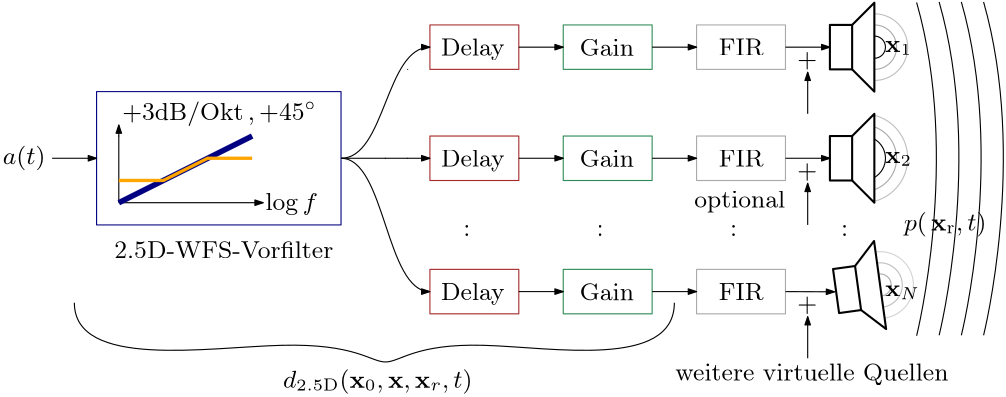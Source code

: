 <?xml version="1.0"?>
<!DOCTYPE ipe SYSTEM "ipe.dtd">
<ipe version="70218" creator="Ipe 7.2.24">
<info created="D:20210324232528" modified="D:20230619134825"/>
<ipestyle name="basic">
<symbol name="arrow/arc(spx)">
<path stroke="sym-stroke" fill="sym-stroke" pen="sym-pen">
0 0 m
-1 0.333 l
-1 -0.333 l
h
</path>
</symbol>
<symbol name="arrow/farc(spx)">
<path stroke="sym-stroke" fill="white" pen="sym-pen">
0 0 m
-1 0.333 l
-1 -0.333 l
h
</path>
</symbol>
<symbol name="arrow/ptarc(spx)">
<path stroke="sym-stroke" fill="sym-stroke" pen="sym-pen">
0 0 m
-1 0.333 l
-0.8 0 l
-1 -0.333 l
h
</path>
</symbol>
<symbol name="arrow/fptarc(spx)">
<path stroke="sym-stroke" fill="white" pen="sym-pen">
0 0 m
-1 0.333 l
-0.8 0 l
-1 -0.333 l
h
</path>
</symbol>
<symbol name="mark/circle(sx)" transformations="translations">
<path fill="sym-stroke">
0.6 0 0 0.6 0 0 e
0.4 0 0 0.4 0 0 e
</path>
</symbol>
<symbol name="mark/disk(sx)" transformations="translations">
<path fill="sym-stroke">
0.6 0 0 0.6 0 0 e
</path>
</symbol>
<symbol name="mark/fdisk(sfx)" transformations="translations">
<group>
<path fill="sym-fill">
0.5 0 0 0.5 0 0 e
</path>
<path fill="sym-stroke" fillrule="eofill">
0.6 0 0 0.6 0 0 e
0.4 0 0 0.4 0 0 e
</path>
</group>
</symbol>
<symbol name="mark/box(sx)" transformations="translations">
<path fill="sym-stroke" fillrule="eofill">
-0.6 -0.6 m
0.6 -0.6 l
0.6 0.6 l
-0.6 0.6 l
h
-0.4 -0.4 m
0.4 -0.4 l
0.4 0.4 l
-0.4 0.4 l
h
</path>
</symbol>
<symbol name="mark/square(sx)" transformations="translations">
<path fill="sym-stroke">
-0.6 -0.6 m
0.6 -0.6 l
0.6 0.6 l
-0.6 0.6 l
h
</path>
</symbol>
<symbol name="mark/fsquare(sfx)" transformations="translations">
<group>
<path fill="sym-fill">
-0.5 -0.5 m
0.5 -0.5 l
0.5 0.5 l
-0.5 0.5 l
h
</path>
<path fill="sym-stroke" fillrule="eofill">
-0.6 -0.6 m
0.6 -0.6 l
0.6 0.6 l
-0.6 0.6 l
h
-0.4 -0.4 m
0.4 -0.4 l
0.4 0.4 l
-0.4 0.4 l
h
</path>
</group>
</symbol>
<symbol name="mark/cross(sx)" transformations="translations">
<group>
<path fill="sym-stroke">
-0.43 -0.57 m
0.57 0.43 l
0.43 0.57 l
-0.57 -0.43 l
h
</path>
<path fill="sym-stroke">
-0.43 0.57 m
0.57 -0.43 l
0.43 -0.57 l
-0.57 0.43 l
h
</path>
</group>
</symbol>
<symbol name="arrow/fnormal(spx)">
<path stroke="sym-stroke" fill="white" pen="sym-pen">
0 0 m
-1 0.333 l
-1 -0.333 l
h
</path>
</symbol>
<symbol name="arrow/pointed(spx)">
<path stroke="sym-stroke" fill="sym-stroke" pen="sym-pen">
0 0 m
-1 0.333 l
-0.8 0 l
-1 -0.333 l
h
</path>
</symbol>
<symbol name="arrow/fpointed(spx)">
<path stroke="sym-stroke" fill="white" pen="sym-pen">
0 0 m
-1 0.333 l
-0.8 0 l
-1 -0.333 l
h
</path>
</symbol>
<symbol name="arrow/linear(spx)">
<path stroke="sym-stroke" pen="sym-pen">
-1 0.333 m
0 0 l
-1 -0.333 l
</path>
</symbol>
<symbol name="arrow/fdouble(spx)">
<path stroke="sym-stroke" fill="white" pen="sym-pen">
0 0 m
-1 0.333 l
-1 -0.333 l
h
-1 0 m
-2 0.333 l
-2 -0.333 l
h
</path>
</symbol>
<symbol name="arrow/double(spx)">
<path stroke="sym-stroke" fill="sym-stroke" pen="sym-pen">
0 0 m
-1 0.333 l
-1 -0.333 l
h
-1 0 m
-2 0.333 l
-2 -0.333 l
h
</path>
</symbol>
<symbol name="arrow/mid-normal(spx)">
<path stroke="sym-stroke" fill="sym-stroke" pen="sym-pen">
0.5 0 m
-0.5 0.333 l
-0.5 -0.333 l
h
</path>
</symbol>
<symbol name="arrow/mid-fnormal(spx)">
<path stroke="sym-stroke" fill="white" pen="sym-pen">
0.5 0 m
-0.5 0.333 l
-0.5 -0.333 l
h
</path>
</symbol>
<symbol name="arrow/mid-pointed(spx)">
<path stroke="sym-stroke" fill="sym-stroke" pen="sym-pen">
0.5 0 m
-0.5 0.333 l
-0.3 0 l
-0.5 -0.333 l
h
</path>
</symbol>
<symbol name="arrow/mid-fpointed(spx)">
<path stroke="sym-stroke" fill="white" pen="sym-pen">
0.5 0 m
-0.5 0.333 l
-0.3 0 l
-0.5 -0.333 l
h
</path>
</symbol>
<symbol name="arrow/mid-double(spx)">
<path stroke="sym-stroke" fill="sym-stroke" pen="sym-pen">
1 0 m
0 0.333 l
0 -0.333 l
h
0 0 m
-1 0.333 l
-1 -0.333 l
h
</path>
</symbol>
<symbol name="arrow/mid-fdouble(spx)">
<path stroke="sym-stroke" fill="white" pen="sym-pen">
1 0 m
0 0.333 l
0 -0.333 l
h
0 0 m
-1 0.333 l
-1 -0.333 l
h
</path>
</symbol>
<anglesize name="22.5 deg" value="22.5"/>
<anglesize name="30 deg" value="30"/>
<anglesize name="45 deg" value="45"/>
<anglesize name="60 deg" value="60"/>
<anglesize name="90 deg" value="90"/>
<arrowsize name="large" value="10"/>
<arrowsize name="small" value="5"/>
<arrowsize name="tiny" value="3"/>
<color name="blue" value="0 0 1"/>
<color name="brown" value="0.647 0.165 0.165"/>
<color name="darkblue" value="0 0 0.545"/>
<color name="darkcyan" value="0 0.545 0.545"/>
<color name="darkgray" value="0.663"/>
<color name="darkgreen" value="0 0.392 0"/>
<color name="darkmagenta" value="0.545 0 0.545"/>
<color name="darkorange" value="1 0.549 0"/>
<color name="darkred" value="0.545 0 0"/>
<color name="gold" value="1 0.843 0"/>
<color name="gray" value="0.745"/>
<color name="green" value="0 1 0"/>
<color name="lightblue" value="0.678 0.847 0.902"/>
<color name="lightcyan" value="0.878 1 1"/>
<color name="lightgray" value="0.827"/>
<color name="lightgreen" value="0.565 0.933 0.565"/>
<color name="lightyellow" value="1 1 0.878"/>
<color name="navy" value="0 0 0.502"/>
<color name="orange" value="1 0.647 0"/>
<color name="pink" value="1 0.753 0.796"/>
<color name="purple" value="0.627 0.125 0.941"/>
<color name="red" value="1 0 0"/>
<color name="seagreen" value="0.18 0.545 0.341"/>
<color name="turquoise" value="0.251 0.878 0.816"/>
<color name="violet" value="0.933 0.51 0.933"/>
<color name="yellow" value="1 1 0"/>
<dashstyle name="dash dot dotted" value="[4 2 1 2 1 2] 0"/>
<dashstyle name="dash dotted" value="[4 2 1 2] 0"/>
<dashstyle name="dashed" value="[4] 0"/>
<dashstyle name="dotted" value="[1 3] 0"/>
<gridsize name="10 pts (~3.5 mm)" value="10"/>
<gridsize name="14 pts (~5 mm)" value="14"/>
<gridsize name="16 pts (~6 mm)" value="16"/>
<gridsize name="20 pts (~7 mm)" value="20"/>
<gridsize name="28 pts (~10 mm)" value="28"/>
<gridsize name="32 pts (~12 mm)" value="32"/>
<gridsize name="4 pts" value="4"/>
<gridsize name="56 pts (~20 mm)" value="56"/>
<gridsize name="8 pts (~3 mm)" value="8"/>
<opacity name="10%" value="0.1"/>
<opacity name="30%" value="0.3"/>
<opacity name="50%" value="0.5"/>
<opacity name="75%" value="0.75"/>
<pen name="fat" value="1.2"/>
<pen name="heavier" value="0.8"/>
<pen name="ultrafat" value="2"/>
<symbolsize name="large" value="5"/>
<symbolsize name="small" value="2"/>
<symbolsize name="tiny" value="1.1"/>
<textsize name="Huge" value="\Huge"/>
<textsize name="LARGE" value="\LARGE"/>
<textsize name="Large" value="\Large"/>
<textsize name="footnote" value="\footnotesize"/>
<textsize name="huge" value="\huge"/>
<textsize name="large" value="\large"/>
<textsize name="small" value="\small"/>
<textsize name="tiny" value="\tiny"/>
<textstyle name="center" begin="\begin{center}" end="\end{center}"/>
<textstyle name="item" begin="\begin{itemize}\item{}" end="\end{itemize}"/>
<textstyle name="itemize" begin="\begin{itemize}" end="\end{itemize}"/>
<tiling name="falling" angle="-60" step="4" width="1"/>
<tiling name="rising" angle="30" step="4" width="1"/>
</ipestyle>
<page>
<layer name="alpha"/>
<view layers="alpha" active="alpha"/>
<path layer="alpha" matrix="1 0 0 1 16 0" stroke="darkgray">
368 760 m
368 744 l
400 744 l
400 760 l
h
</path>
<path matrix="1 0 0 1 16 0" stroke="black">
384 752 m
384 752 l
384 752 l
384 752 l
h
</path>
<path matrix="1 0 0 1 16 0" stroke="black">
384 760 m
384 760 l
384 760 l
384 760 l
h
</path>
<text matrix="1 0 0 1 16 -11" transformations="translations" pos="376 760" stroke="black" type="label" width="16.124" height="6.127" depth="0" valign="baseline" size="small">FIR</text>
<path matrix="1 0 0 1 16 -40" stroke="darkgray">
368 760 m
368 744 l
400 744 l
400 760 l
h
</path>
<path matrix="1 0 0 1 16 -40" stroke="black">
384 752 m
384 752 l
384 752 l
384 752 l
h
</path>
<path matrix="1 0 0 1 16 -40" stroke="black">
384 760 m
384 760 l
384 760 l
384 760 l
h
</path>
<path matrix="1 0 0 1 16 -88" stroke="darkgray">
368 760 m
368 744 l
400 744 l
400 760 l
h
</path>
<path matrix="1 0 0 1 16 -88" stroke="black">
384 752 m
384 752 l
384 752 l
384 752 l
h
</path>
<path matrix="1 0 0 1 16 -88" stroke="black">
384 760 m
384 760 l
384 760 l
384 760 l
h
</path>
<text matrix="1 0 0 1 16 -51" transformations="translations" pos="376 760" stroke="black" type="label" width="16.124" height="6.127" depth="0" valign="baseline" size="small">FIR</text>
<text matrix="1 0 0 1 16 -99" transformations="translations" pos="376 760" stroke="black" type="label" width="16.124" height="6.127" depth="0" valign="baseline" size="small">FIR</text>
<path matrix="1 0 0 1 -32 0" stroke="seagreen">
368 760 m
368 744 l
400 744 l
400 760 l
h
</path>
<text matrix="1 0 0 1 -34.0733 -11.0732" transformations="translations" pos="376 760" stroke="black" type="label" width="19.518" height="6.127" depth="0" valign="baseline" size="small">Gain</text>
<path matrix="1 0 0 1 -32 -40" stroke="seagreen">
368 760 m
368 744 l
400 744 l
400 760 l
h
</path>
<text matrix="1 0 0 1 -34.0733 -51.0732" transformations="translations" pos="376 760" stroke="black" type="label" width="19.518" height="6.127" depth="0" valign="baseline" size="small">Gain</text>
<path matrix="1 0 0 1 -32 -88" stroke="seagreen">
368 760 m
368 744 l
400 744 l
400 760 l
h
</path>
<text matrix="1 0 0 1 -34.0733 -99.073" transformations="translations" pos="376 760" stroke="black" type="label" width="19.518" height="6.127" depth="0" valign="baseline" size="small">Gain</text>
<path matrix="1 0 0 1 -80 0" stroke="brown">
368 760 m
368 744 l
400 744 l
400 760 l
h
</path>
<text matrix="1 0 0 1 -84 -11" transformations="translations" pos="376 760" stroke="black" type="label" width="22.913" height="6.23" depth="1.74" valign="baseline" size="small">Delay</text>
<path matrix="1 0 0 1 -80 -40" stroke="brown">
368 760 m
368 744 l
400 744 l
400 760 l
h
</path>
<text matrix="1 0 0 1 -84 -51" transformations="translations" pos="376 760" stroke="black" type="label" width="22.913" height="6.23" depth="1.74" valign="baseline" size="small">Delay</text>
<path matrix="1 0 0 1 -80 -88" stroke="brown">
368 760 m
368 744 l
400 744 l
400 760 l
h
</path>
<text matrix="1 0 0 1 -84 -99" transformations="translations" pos="376 760" stroke="black" type="label" width="22.913" height="6.23" depth="1.74" valign="baseline" size="small">Delay</text>
<text matrix="1 0 0 1 4 -4" transformations="translations" pos="344 688" stroke="black" type="label" width="2.56" height="3.861" depth="0" valign="baseline" size="small">:</text>
<text matrix="1 0 0 1 -44 -4" transformations="translations" pos="344 688" stroke="black" type="label" width="2.56" height="3.861" depth="0" valign="baseline" size="small">:</text>
<text matrix="1 0 0 1 52 -4" transformations="translations" pos="344 688" stroke="black" type="label" width="2.56" height="3.861" depth="0" valign="baseline" size="small">:</text>
<text matrix="1 0 0 1 92 -4" transformations="translations" pos="344 688" stroke="black" type="label" width="2.56" height="3.861" depth="0" valign="baseline" size="small">:</text>
<path stroke="navy">
168 736 m
168 688 l
256 688 l
256 736 l
h
</path>
<path stroke="black" arrow="normal/tiny">
256 712 m
288 712 l
</path>
<path stroke="black" fill="white" arrow="normal/tiny">
256 712 m
272 712
272 664
288 664 c
</path>
<path stroke="black" fill="white" cap="1">
280 712 m
280 712 l
</path>
<path stroke="black" fill="white" cap="1">
272 712 m
272 712 l
</path>
<path stroke="black" arrow="normal/tiny">
256 712 m
272 712
272 752
288 752 c
</path>
<path stroke="black" cap="1">
280 744 m
280 744 l
</path>
<path stroke="black" cap="1">
232 696 m
232 696 l
</path>
<path stroke="black" rarrow="normal/tiny">
176 724 m
176 696 l
</path>
<path stroke="black" rarrow="normal/tiny">
228 696 m
176 696 l
</path>
<path stroke="black" cap="1">
176 720 m
176 720 l
</path>
<text matrix="1 0 0 1 -11.226 -10.6709" transformations="translations" pos="240 704" stroke="black" type="label" width="18.887" height="6.23" depth="1.74" valign="baseline" size="small" style="math">\log f</text>
<path stroke="navy" pen="ultrafat">
176 696 m
224 720 l
224 720 l
</path>
<path stroke="orange" pen="fat">
176 704 m
192 704 l
208 712 l
224 712 l
224 712 l
</path>
<text matrix="1 0 0 1 -33.6476 -52" transformations="translations" pos="208 728" stroke="black" type="label" width="78.883" height="6.227" depth="0" valign="baseline" size="small">2.5D-WFS-Vorfilter</text>
<path stroke="black" rarrow="normal/tiny">
336 752 m
320 752 l
</path>
<path matrix="1 0 0 1 48 0" stroke="black" rarrow="normal/tiny">
336 752 m
320 752 l
</path>
<path stroke="black" rarrow="normal/tiny">
432 752 m
416 752 l
</path>
<path matrix="1 0 0 1 0 -40" stroke="black" rarrow="normal/tiny">
336 752 m
320 752 l
</path>
<path matrix="1 0 0 1 48 -40" stroke="black" rarrow="normal/tiny">
336 752 m
320 752 l
</path>
<path stroke="black" rarrow="normal/tiny">
432 712 m
416 712 l
</path>
<path matrix="1 0 0 1 0 -88" stroke="black" rarrow="normal/tiny">
336 752 m
320 752 l
</path>
<path matrix="1 0 0 1 48 -88" stroke="black" rarrow="normal/tiny">
336 752 m
320 752 l
</path>
<path stroke="black" rarrow="normal/tiny">
433.702 663.924 m
416 664 l
</path>
<path matrix="1 0 0 1 -168 -40" stroke="black" rarrow="normal/tiny">
336 752 m
320 752 l
</path>
<text matrix="1 0 0 1 6.23199 -10.1488" transformations="translations" pos="128 720" stroke="black" type="label" width="15.377" height="6.726" depth="2.24" valign="baseline" size="small" style="math">a(t)</text>
<path matrix="1 0 0 1 -0.782336 0.0988145" stroke="black">
464 768 m
480 712
464 648
464 648 c
</path>
<path matrix="1 0 0 1 7.3212 0.276514" stroke="black">
464 768 m
480 712
464 648
464 648 c
</path>
<path matrix="1 0 0 1 15.3212 0.276514" stroke="black">
464 768 m
480 712
464 648
464 648 c
</path>
<path matrix="1 0 0 1 23.3212 0.276514" stroke="black">
464 768 m
480 712
464 648
464 648 c
</path>
<path stroke="black">
160 660 m
160 636
256 652
272 632
288 652
376 636
376 660 c
</path>
<text matrix="1 0 0 1 -16.8747 -6.62114" transformations="translations" pos="252 636" stroke="black" type="label" width="68.213" height="6.726" depth="2.24" valign="baseline" size="small" style="math">d_\mathrm{2.5D}(\mathbf{x}_0,\mathbf{x}, \mathbf{x}_r, t)</text>
<text matrix="1 0 0 1 330.642 -34.0414" transformations="translations" pos="128 720" stroke="black" type="label" width="29.729" height="6.726" depth="2.24" valign="baseline" size="small" style="math">p(\,\mathbf{x}_\mathrm{r}, t)</text>
<text matrix="1 0 0 1 255.159 -25.733" transformations="translations" pos="128 720" stroke="black" type="label" width="32.766" height="6.23" depth="1.74" valign="baseline" size="small">optional</text>
<text matrix="1 0 0 1 49.2153 5.78748" transformations="translations" pos="128 720" stroke="black" type="label" width="69.976" height="6.726" depth="2.24" valign="baseline" size="small" style="math">+3\mathrm{dB/Okt}\,,+45^\circ</text>
<path stroke="black" rarrow="normal/tiny">
424 655 m
424 640 l
</path>
<text matrix="1 0 0 1 292.232 -63.1488" transformations="translations" pos="128 720" stroke="black" type="label" width="7.168" height="5.314" depth="0.83" valign="baseline" size="small" style="math">+</text>
<text matrix="1 0 0 1 168.352 -96" transformations="translations" pos="208 728" stroke="black" type="label" width="98.363" height="6.23" depth="1.74" valign="baseline" size="small">weitere virtuelle Quellen</text>
<path matrix="1 0 0 1 0 48" stroke="black" rarrow="normal/tiny">
424 655 m
424 640 l
</path>
<text matrix="1 0 0 1 292.232 -15.1488" transformations="translations" pos="128 720" stroke="black" type="label" width="7.168" height="5.314" depth="0.83" valign="baseline" size="small" style="math">+</text>
<path matrix="1 0 0 1 0 88" stroke="black" rarrow="normal/tiny">
424 655 m
424 640 l
</path>
<text matrix="1 0 0 1 292.232 24.8512" transformations="translations" pos="128 720" stroke="black" type="label" width="7.168" height="5.314" depth="0.83" valign="baseline" size="small" style="math">+</text>
<path stroke="black">
448 748 m
4 0 0 4 448 752 448 756 a
</path>
<path stroke="darkgray">
448 744 m
8 0 0 8 448 752 448 760 a
</path>
<path stroke="gray">
448 740 m
12 0 0 12 448 752 448 764 a
</path>
<text matrix="1 0 0 1 7.8182 -41.7286" transformations="translations" pos="444 792" stroke="black" type="label" width="9.751" height="3.991" depth="0.99" valign="baseline" size="small" style="math">\mathbf{x} _1</text>
<path matrix="0.990731 0.135838 -0.135838 0.990731 108.366 -139.516" stroke="darkgray">
448 748 m
4 0 0 4 448 752 448 756 a
</path>
<path matrix="0.990731 0.135838 -0.135838 0.990731 108.366 -139.516" stroke="gray">
448 744 m
8 0 0 8 448 752 448 760 a
</path>
<path matrix="0.990731 0.135838 -0.135838 0.990731 108.366 -139.516" stroke="lightgray">
448 740 m
12 0 0 12 448 752 448 764 a
</path>
<group matrix="1 0 0 1 240 -8">
<path stroke="black" pen="0.75">
216 768 m
216 768 l
216 768 l
216 768 l
h
</path>
<path stroke="black" pen="0.75">
192 768 m
192 752 l
200 752 l
200 768 l
h
</path>
<path stroke="black" pen="0.75">
200 768 m
208 776 l
208 744 l
200 752 l
200 752 l
</path>
</group>
<path matrix="1 0 0 1 0 48" stroke="black">
448 670.928 m
8 0 0 -8 444 664 448 657.072 a
</path>
<path matrix="1 0 0 1 0 48" stroke="darkgray">
448 675.314 m
12 0 0 -12 444 664 448 652.686 a
</path>
<path matrix="1 0 0 1 0 48" stroke="gray">
448 679.492 m
16 0 0 -16 444 664 448 648.508 a
</path>
<group matrix="0.990731 0.135838 -0.135838 0.990731 347.228 -114.841">
<path stroke="black" pen="0.75">
216 768 m
216 768 l
216 768 l
216 768 l
h
</path>
<path stroke="black" pen="0.75">
192 768 m
192 752 l
200 752 l
200 768 l
h
</path>
<path stroke="black" pen="0.75">
200 768 m
208 776 l
208 744 l
200 752 l
200 752 l
</path>
</group>
<text matrix="1 0 0 1 7.8182 -129.729" transformations="translations" pos="444 792" stroke="black" type="label" width="12.524" height="3.991" depth="0.99" valign="baseline" size="small" style="math">\mathbf{x} _N</text>
<group matrix="1 0 0 1 240 -48">
<path stroke="black" pen="0.75">
216 768 m
216 768 l
216 768 l
216 768 l
h
</path>
<path stroke="black" pen="0.75">
192 768 m
192 752 l
200 752 l
200 768 l
h
</path>
<path stroke="black" pen="0.75">
200 768 m
208 776 l
208 744 l
200 752 l
200 752 l
</path>
</group>
<text matrix="1 0 0 1 7.8182 -81.7286" transformations="translations" pos="444 792" stroke="black" type="label" width="9.751" height="3.991" depth="0.99" valign="baseline" size="small" style="math">\mathbf{x}  _2</text>
</page>
</ipe>
